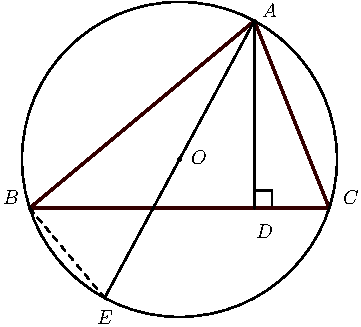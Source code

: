 import graph; size(6cm); real lsf=0.5; pen dps=linewidth(0.7)+fontsize(10); defaultpen(dps); pen ds=black; real xmin=-3.7986598176331814,xmax=2.3499481313366593,ymin=-1.4050118189807752,ymax=3.4393459589954505; 
pen ttqqqq=rgb(0.2,0.,0.); 
pair A=(0.,1.), B=(-1.2,0.), C=(0.4,0.), O=(-0.4,0.26), D=(0.,0.); 
draw(A--B--C--cycle,linewidth(1.2)+ttqqqq); draw((0.09410654492584596,0.)--(0.09410654492584597,0.09410654492584596)--(0.,0.09410654492584596)--D--cycle,linewidth(0.8)); 
draw(A--B,linewidth(1.2)+ttqqqq); draw(B--C,linewidth(1.2)+ttqqqq); draw(C--A,linewidth(1.2)+ttqqqq); draw(circle(O,0.8411896337925236),linewidth(0.8)); draw(A--(-0.8,-0.48),linewidth(0.8)); draw((-0.8,-0.48)--B,linewidth(0.8)+linetype("4 4")); draw(A--D,linewidth(0.8)); 
dot(A,linewidth(1.pt)+ds); label("$A$",(0.027584306455193396,1.0105127324002274),NE*lsf); dot(B,linewidth(1.pt)+ds); label("$B$",(-1.3565179158237317,0.012362091333697416),NE*lsf); dot(C,linewidth(1.pt)+ds); label("$C$",(0.46011625091735747,0.012362091333697416),NE*lsf); dot(O,linewidth(2.pt)+ds); label("$O$",(-0.35171293715008894,0.22530089476122384),NE*lsf); dot((-0.8,-0.48),linewidth(1.pt)+ds); label("$E$",(-0.8507882576833552,-0.633108656555992),NE*lsf); dot(D,linewidth(1.pt)+ds); label("$D$",(-0.005687381580357689,-0.1739593616653882),NE*lsf); 
clip((xmin,ymin)--(xmin,ymax)--(xmax,ymax)--(xmax,ymin)--cycle); 